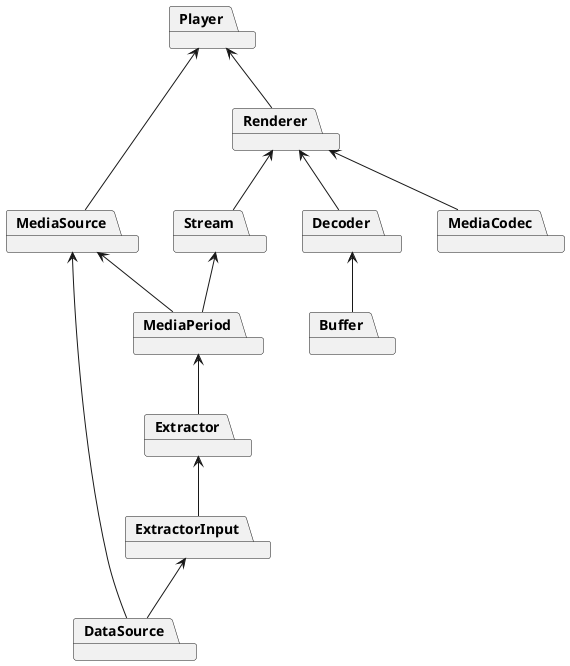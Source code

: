 @startuml

package Player
package MediaSource
package DataSource
package Renderer
package Stream
package Decoder
package Buffer
package MediaCodec
package MediaPeriod
package Extractor
package ExtractorInput

Player <-- MediaSource
Player <-- Renderer
MediaSource <-- DataSource
MediaSource <-- MediaPeriod
ExtractorInput <-- DataSource
Extractor <-- ExtractorInput
MediaPeriod <-- Extractor
Stream <-- MediaPeriod

Renderer <-- Stream
Renderer <-- Decoder
Renderer <-- MediaCodec
Decoder <-- Buffer
@enduml